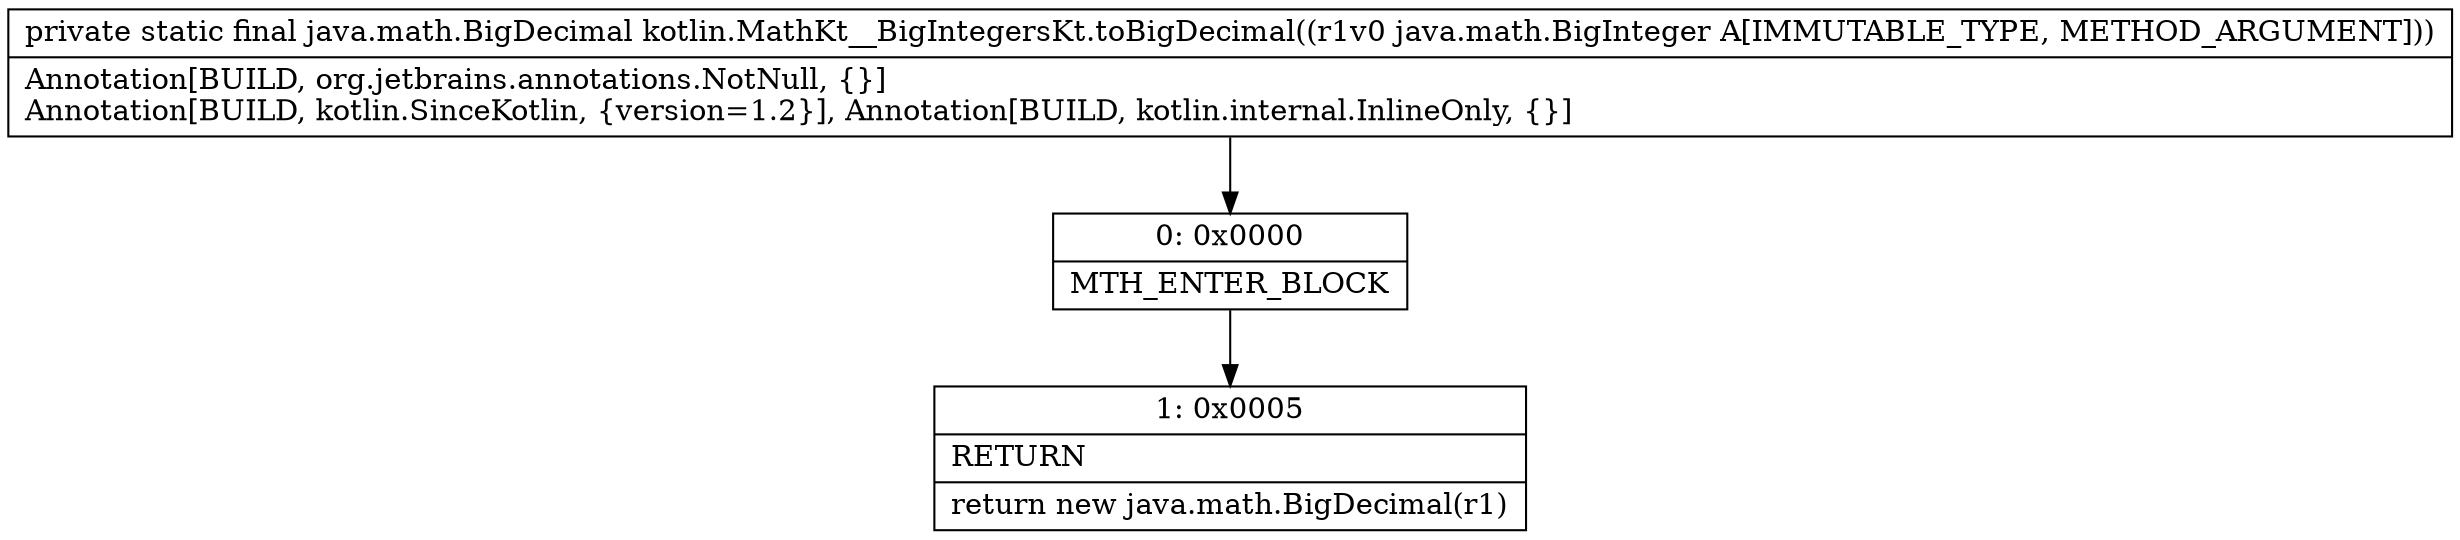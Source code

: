 digraph "CFG forkotlin.MathKt__BigIntegersKt.toBigDecimal(Ljava\/math\/BigInteger;)Ljava\/math\/BigDecimal;" {
Node_0 [shape=record,label="{0\:\ 0x0000|MTH_ENTER_BLOCK\l}"];
Node_1 [shape=record,label="{1\:\ 0x0005|RETURN\l|return new java.math.BigDecimal(r1)\l}"];
MethodNode[shape=record,label="{private static final java.math.BigDecimal kotlin.MathKt__BigIntegersKt.toBigDecimal((r1v0 java.math.BigInteger A[IMMUTABLE_TYPE, METHOD_ARGUMENT]))  | Annotation[BUILD, org.jetbrains.annotations.NotNull, \{\}]\lAnnotation[BUILD, kotlin.SinceKotlin, \{version=1.2\}], Annotation[BUILD, kotlin.internal.InlineOnly, \{\}]\l}"];
MethodNode -> Node_0;
Node_0 -> Node_1;
}

